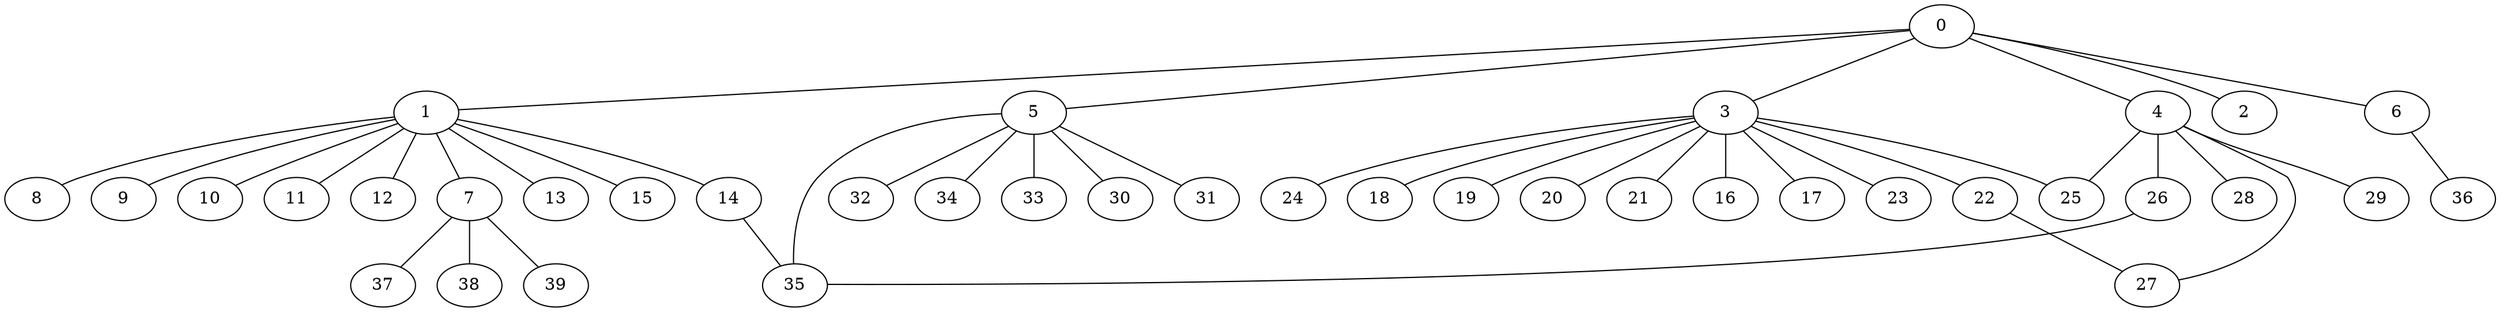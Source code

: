 
graph graphname {
    0 -- 1
0 -- 2
0 -- 3
0 -- 4
0 -- 5
0 -- 6
1 -- 7
1 -- 8
1 -- 9
1 -- 10
1 -- 11
1 -- 12
1 -- 13
1 -- 14
1 -- 15
3 -- 16
3 -- 17
3 -- 18
3 -- 19
3 -- 20
3 -- 21
3 -- 22
3 -- 23
3 -- 24
3 -- 25
4 -- 25
4 -- 26
4 -- 27
4 -- 28
4 -- 29
5 -- 32
5 -- 34
5 -- 35
5 -- 33
5 -- 30
5 -- 31
6 -- 36
7 -- 37
7 -- 38
7 -- 39
14 -- 35
22 -- 27
26 -- 35

}
